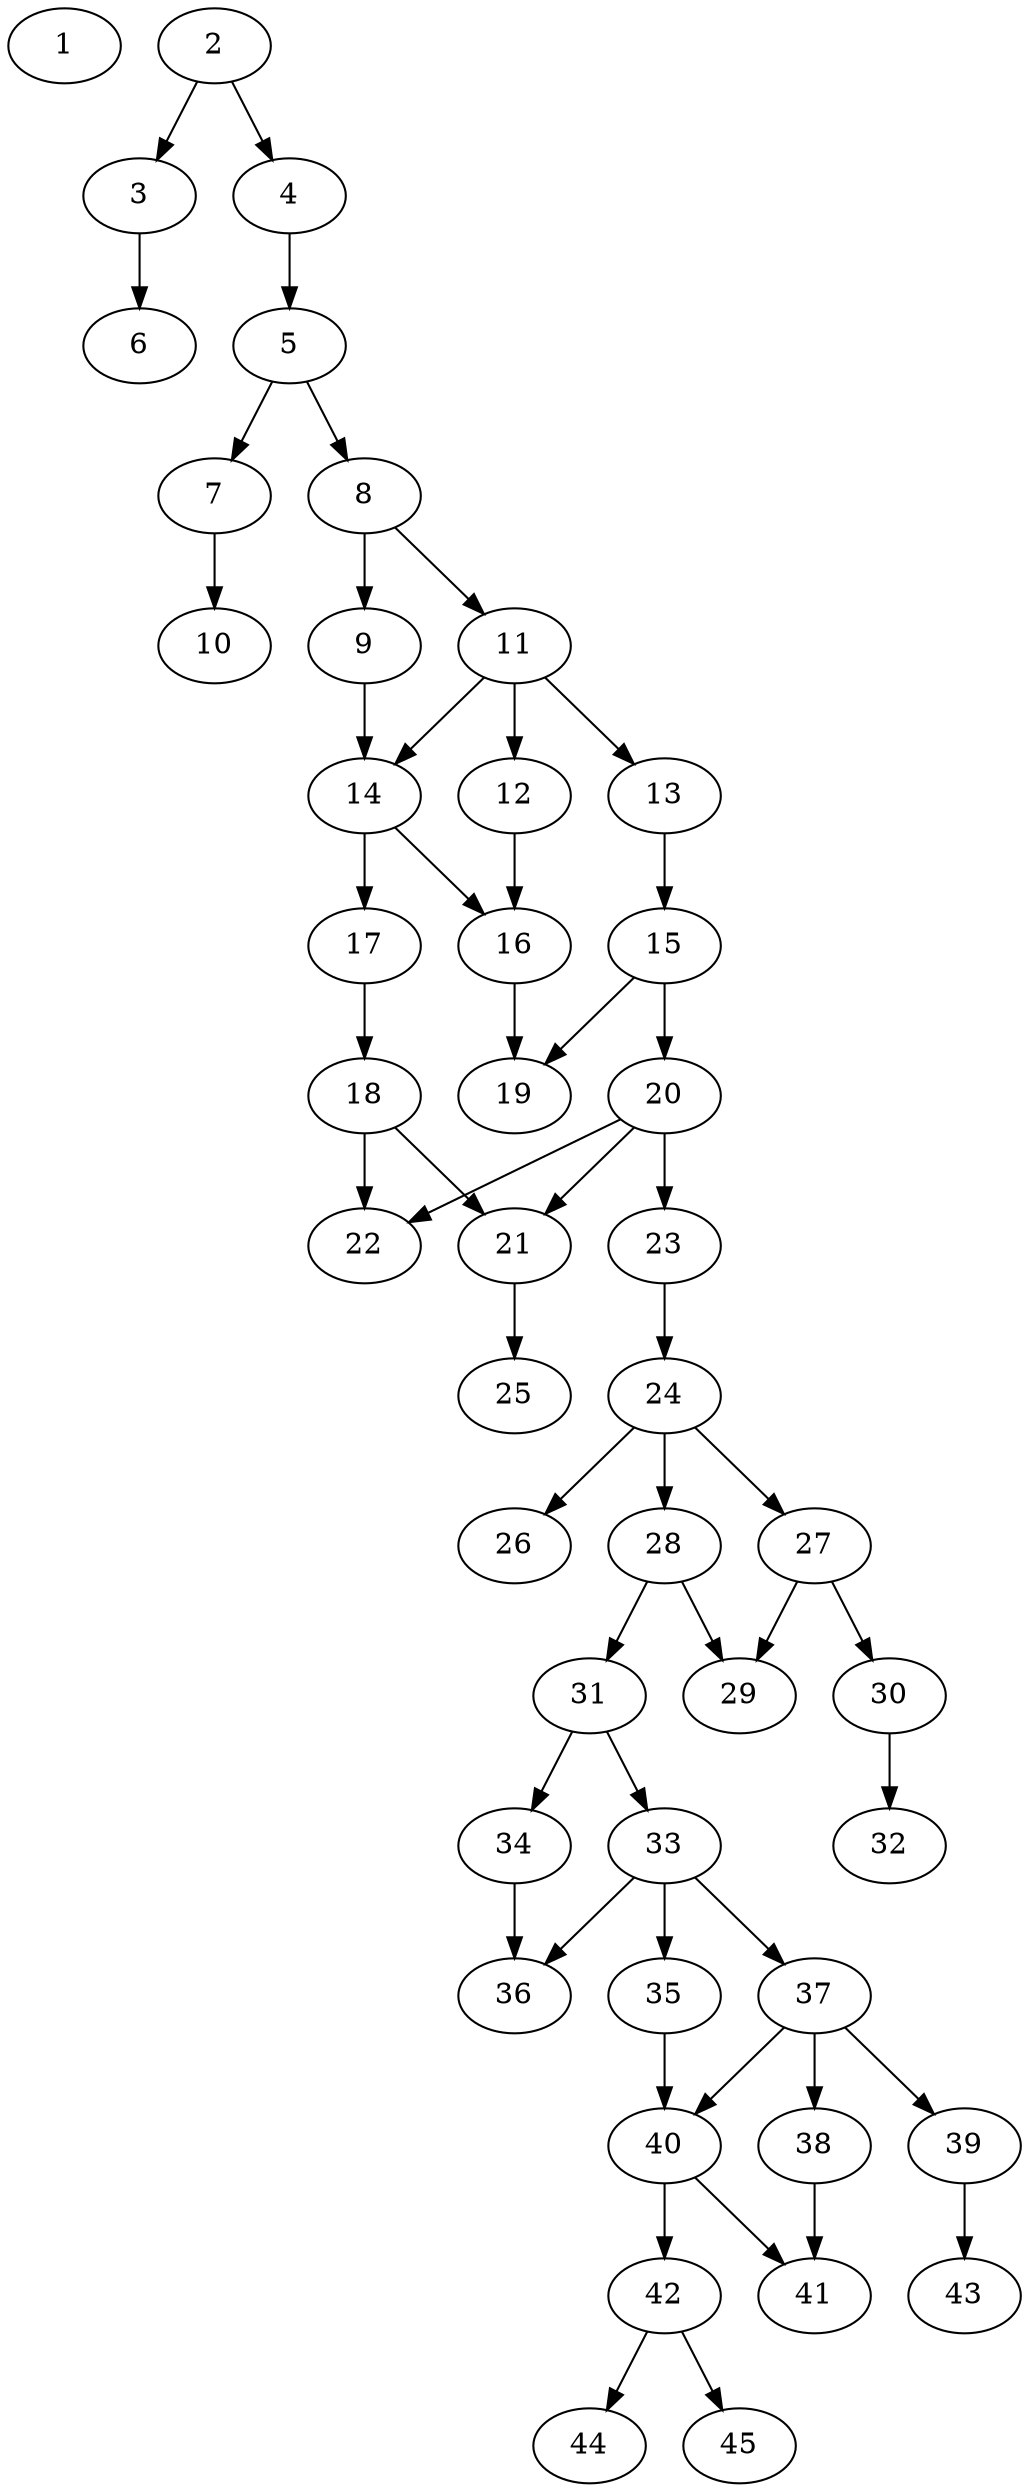 // DAG automatically generated by daggen at Thu Oct  3 14:07:25 2019
// ./daggen --dot -n 45 --ccr 0.4 --fat 0.3 --regular 0.7 --density 0.5 --mindata 5242880 --maxdata 52428800 
digraph G {
  1 [size="122726400", alpha="0.16", expect_size="49090560"] 
  2 [size="50790400", alpha="0.19", expect_size="20316160"] 
  2 -> 3 [size ="20316160"]
  2 -> 4 [size ="20316160"]
  3 [size="51558400", alpha="0.12", expect_size="20623360"] 
  3 -> 6 [size ="20623360"]
  4 [size="101109760", alpha="0.20", expect_size="40443904"] 
  4 -> 5 [size ="40443904"]
  5 [size="21388800", alpha="0.03", expect_size="8555520"] 
  5 -> 7 [size ="8555520"]
  5 -> 8 [size ="8555520"]
  6 [size="76088320", alpha="0.08", expect_size="30435328"] 
  7 [size="75289600", alpha="0.19", expect_size="30115840"] 
  7 -> 10 [size ="30115840"]
  8 [size="66933760", alpha="0.00", expect_size="26773504"] 
  8 -> 9 [size ="26773504"]
  8 -> 11 [size ="26773504"]
  9 [size="30522880", alpha="0.15", expect_size="12209152"] 
  9 -> 14 [size ="12209152"]
  10 [size="15925760", alpha="0.13", expect_size="6370304"] 
  11 [size="113262080", alpha="0.06", expect_size="45304832"] 
  11 -> 12 [size ="45304832"]
  11 -> 13 [size ="45304832"]
  11 -> 14 [size ="45304832"]
  12 [size="92536320", alpha="0.18", expect_size="37014528"] 
  12 -> 16 [size ="37014528"]
  13 [size="84139520", alpha="0.08", expect_size="33655808"] 
  13 -> 15 [size ="33655808"]
  14 [size="35322880", alpha="0.13", expect_size="14129152"] 
  14 -> 16 [size ="14129152"]
  14 -> 17 [size ="14129152"]
  15 [size="32404480", alpha="0.11", expect_size="12961792"] 
  15 -> 19 [size ="12961792"]
  15 -> 20 [size ="12961792"]
  16 [size="52712960", alpha="0.17", expect_size="21085184"] 
  16 -> 19 [size ="21085184"]
  17 [size="99747840", alpha="0.19", expect_size="39899136"] 
  17 -> 18 [size ="39899136"]
  18 [size="93099520", alpha="0.17", expect_size="37239808"] 
  18 -> 21 [size ="37239808"]
  18 -> 22 [size ="37239808"]
  19 [size="93112320", alpha="0.14", expect_size="37244928"] 
  20 [size="61107200", alpha="0.07", expect_size="24442880"] 
  20 -> 21 [size ="24442880"]
  20 -> 22 [size ="24442880"]
  20 -> 23 [size ="24442880"]
  21 [size="22612480", alpha="0.19", expect_size="9044992"] 
  21 -> 25 [size ="9044992"]
  22 [size="56770560", alpha="0.18", expect_size="22708224"] 
  23 [size="44129280", alpha="0.03", expect_size="17651712"] 
  23 -> 24 [size ="17651712"]
  24 [size="89751040", alpha="0.02", expect_size="35900416"] 
  24 -> 26 [size ="35900416"]
  24 -> 27 [size ="35900416"]
  24 -> 28 [size ="35900416"]
  25 [size="50301440", alpha="0.04", expect_size="20120576"] 
  26 [size="116190720", alpha="0.16", expect_size="46476288"] 
  27 [size="97925120", alpha="0.18", expect_size="39170048"] 
  27 -> 29 [size ="39170048"]
  27 -> 30 [size ="39170048"]
  28 [size="92193280", alpha="0.10", expect_size="36877312"] 
  28 -> 29 [size ="36877312"]
  28 -> 31 [size ="36877312"]
  29 [size="77347840", alpha="0.04", expect_size="30939136"] 
  30 [size="41029120", alpha="0.19", expect_size="16411648"] 
  30 -> 32 [size ="16411648"]
  31 [size="83901440", alpha="0.11", expect_size="33560576"] 
  31 -> 33 [size ="33560576"]
  31 -> 34 [size ="33560576"]
  32 [size="79659520", alpha="0.17", expect_size="31863808"] 
  33 [size="65981440", alpha="0.14", expect_size="26392576"] 
  33 -> 35 [size ="26392576"]
  33 -> 36 [size ="26392576"]
  33 -> 37 [size ="26392576"]
  34 [size="81323520", alpha="0.15", expect_size="32529408"] 
  34 -> 36 [size ="32529408"]
  35 [size="95720960", alpha="0.00", expect_size="38288384"] 
  35 -> 40 [size ="38288384"]
  36 [size="117460480", alpha="0.11", expect_size="46984192"] 
  37 [size="91555840", alpha="0.17", expect_size="36622336"] 
  37 -> 38 [size ="36622336"]
  37 -> 39 [size ="36622336"]
  37 -> 40 [size ="36622336"]
  38 [size="80189440", alpha="0.17", expect_size="32075776"] 
  38 -> 41 [size ="32075776"]
  39 [size="19225600", alpha="0.10", expect_size="7690240"] 
  39 -> 43 [size ="7690240"]
  40 [size="44047360", alpha="0.11", expect_size="17618944"] 
  40 -> 41 [size ="17618944"]
  40 -> 42 [size ="17618944"]
  41 [size="39511040", alpha="0.14", expect_size="15804416"] 
  42 [size="105771520", alpha="0.04", expect_size="42308608"] 
  42 -> 44 [size ="42308608"]
  42 -> 45 [size ="42308608"]
  43 [size="86328320", alpha="0.20", expect_size="34531328"] 
  44 [size="52218880", alpha="0.08", expect_size="20887552"] 
  45 [size="25656320", alpha="0.03", expect_size="10262528"] 
}
